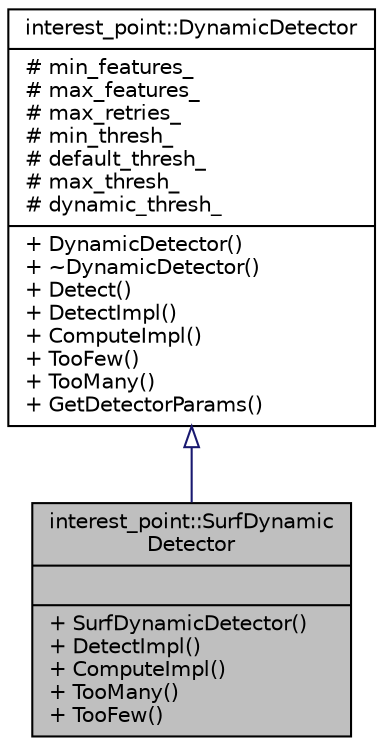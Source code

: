 digraph "interest_point::SurfDynamicDetector"
{
 // LATEX_PDF_SIZE
  edge [fontname="Helvetica",fontsize="10",labelfontname="Helvetica",labelfontsize="10"];
  node [fontname="Helvetica",fontsize="10",shape=record];
  Node1 [label="{interest_point::SurfDynamic\lDetector\n||+ SurfDynamicDetector()\l+ DetectImpl()\l+ ComputeImpl()\l+ TooMany()\l+ TooFew()\l}",height=0.2,width=0.4,color="black", fillcolor="grey75", style="filled", fontcolor="black",tooltip=" "];
  Node2 -> Node1 [dir="back",color="midnightblue",fontsize="10",style="solid",arrowtail="onormal",fontname="Helvetica"];
  Node2 [label="{interest_point::DynamicDetector\n|# min_features_\l# max_features_\l# max_retries_\l# min_thresh_\l# default_thresh_\l# max_thresh_\l# dynamic_thresh_\l|+ DynamicDetector()\l+ ~DynamicDetector()\l+ Detect()\l+ DetectImpl()\l+ ComputeImpl()\l+ TooFew()\l+ TooMany()\l+ GetDetectorParams()\l}",height=0.2,width=0.4,color="black", fillcolor="white", style="filled",URL="$classinterest__point_1_1DynamicDetector.html",tooltip=" "];
}
